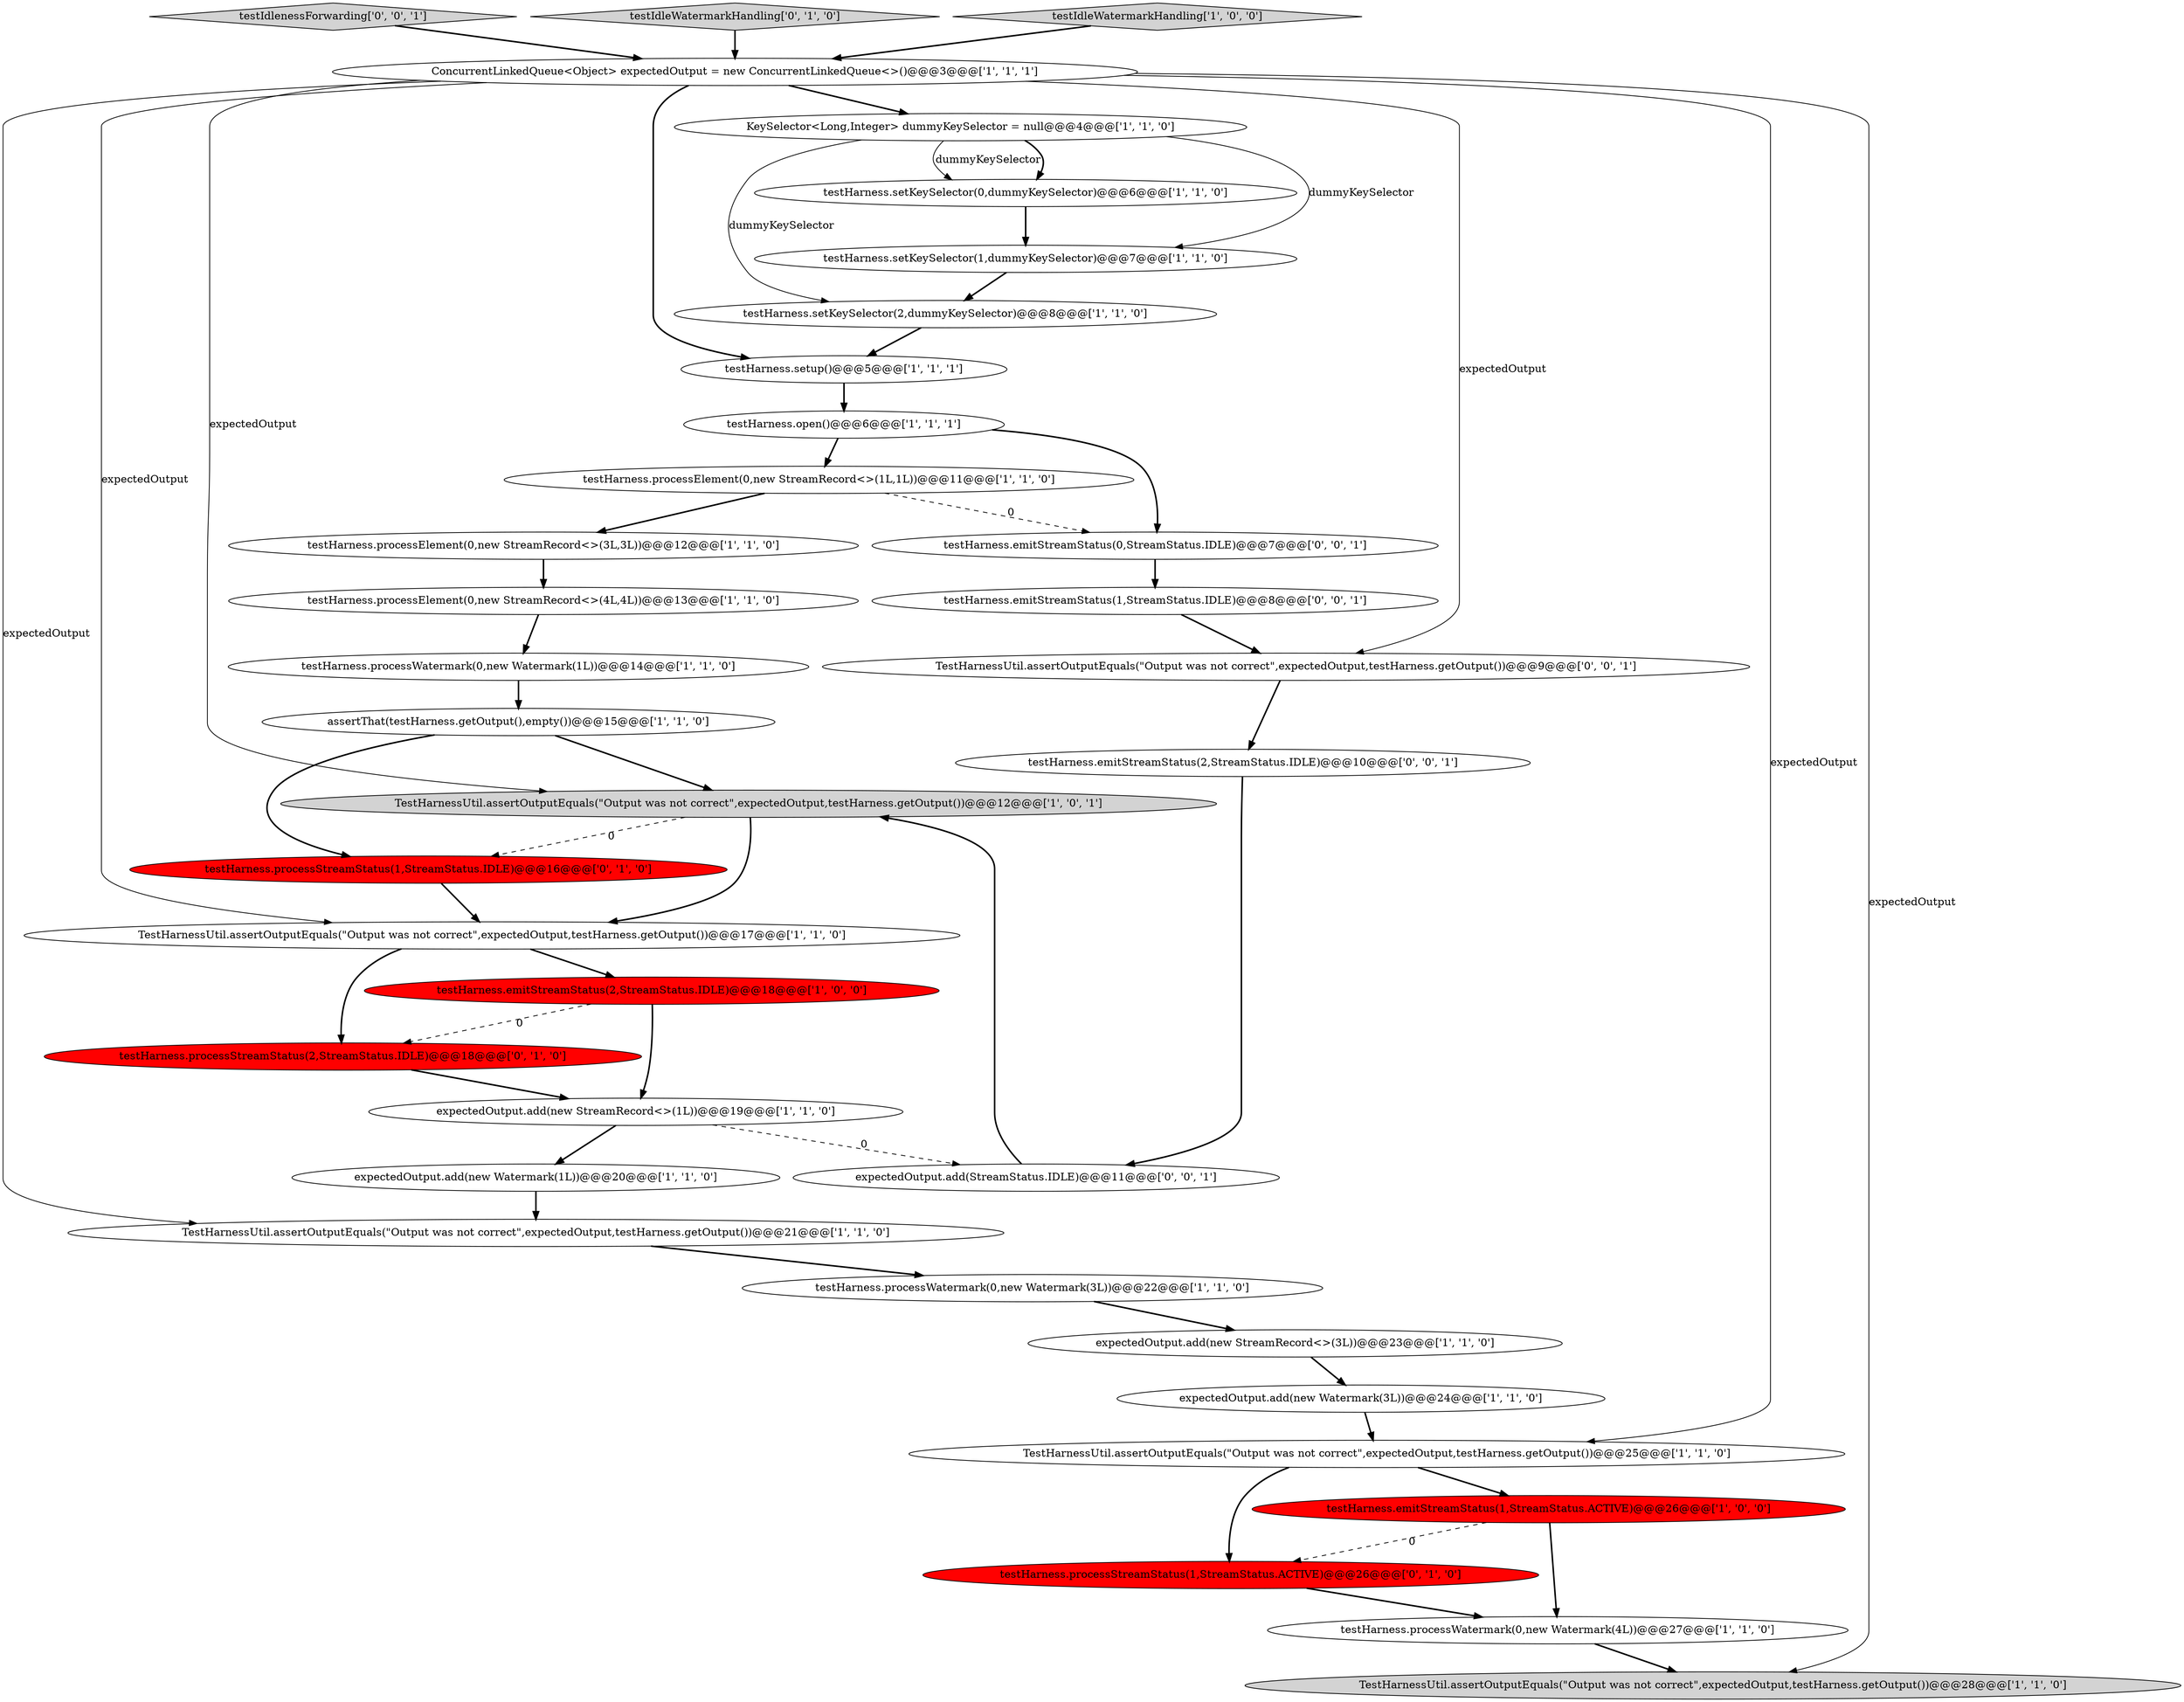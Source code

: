 digraph {
35 [style = filled, label = "testIdlenessForwarding['0', '0', '1']", fillcolor = lightgray, shape = diamond image = "AAA0AAABBB3BBB"];
26 [style = filled, label = "testIdleWatermarkHandling['0', '1', '0']", fillcolor = lightgray, shape = diamond image = "AAA0AAABBB2BBB"];
11 [style = filled, label = "KeySelector<Long,Integer> dummyKeySelector = null@@@4@@@['1', '1', '0']", fillcolor = white, shape = ellipse image = "AAA0AAABBB1BBB"];
2 [style = filled, label = "TestHarnessUtil.assertOutputEquals(\"Output was not correct\",expectedOutput,testHarness.getOutput())@@@21@@@['1', '1', '0']", fillcolor = white, shape = ellipse image = "AAA0AAABBB1BBB"];
20 [style = filled, label = "testHarness.setup()@@@5@@@['1', '1', '1']", fillcolor = white, shape = ellipse image = "AAA0AAABBB1BBB"];
12 [style = filled, label = "TestHarnessUtil.assertOutputEquals(\"Output was not correct\",expectedOutput,testHarness.getOutput())@@@12@@@['1', '0', '1']", fillcolor = lightgray, shape = ellipse image = "AAA0AAABBB1BBB"];
27 [style = filled, label = "testHarness.processStreamStatus(1,StreamStatus.ACTIVE)@@@26@@@['0', '1', '0']", fillcolor = red, shape = ellipse image = "AAA1AAABBB2BBB"];
23 [style = filled, label = "testHarness.processElement(0,new StreamRecord<>(1L,1L))@@@11@@@['1', '1', '0']", fillcolor = white, shape = ellipse image = "AAA0AAABBB1BBB"];
8 [style = filled, label = "testIdleWatermarkHandling['1', '0', '0']", fillcolor = lightgray, shape = diamond image = "AAA0AAABBB1BBB"];
29 [style = filled, label = "testHarness.processStreamStatus(2,StreamStatus.IDLE)@@@18@@@['0', '1', '0']", fillcolor = red, shape = ellipse image = "AAA1AAABBB2BBB"];
17 [style = filled, label = "expectedOutput.add(new StreamRecord<>(1L))@@@19@@@['1', '1', '0']", fillcolor = white, shape = ellipse image = "AAA0AAABBB1BBB"];
5 [style = filled, label = "testHarness.open()@@@6@@@['1', '1', '1']", fillcolor = white, shape = ellipse image = "AAA0AAABBB1BBB"];
10 [style = filled, label = "TestHarnessUtil.assertOutputEquals(\"Output was not correct\",expectedOutput,testHarness.getOutput())@@@25@@@['1', '1', '0']", fillcolor = white, shape = ellipse image = "AAA0AAABBB1BBB"];
19 [style = filled, label = "testHarness.processElement(0,new StreamRecord<>(3L,3L))@@@12@@@['1', '1', '0']", fillcolor = white, shape = ellipse image = "AAA0AAABBB1BBB"];
14 [style = filled, label = "expectedOutput.add(new Watermark(3L))@@@24@@@['1', '1', '0']", fillcolor = white, shape = ellipse image = "AAA0AAABBB1BBB"];
7 [style = filled, label = "TestHarnessUtil.assertOutputEquals(\"Output was not correct\",expectedOutput,testHarness.getOutput())@@@17@@@['1', '1', '0']", fillcolor = white, shape = ellipse image = "AAA0AAABBB1BBB"];
33 [style = filled, label = "testHarness.emitStreamStatus(2,StreamStatus.IDLE)@@@10@@@['0', '0', '1']", fillcolor = white, shape = ellipse image = "AAA0AAABBB3BBB"];
30 [style = filled, label = "expectedOutput.add(StreamStatus.IDLE)@@@11@@@['0', '0', '1']", fillcolor = white, shape = ellipse image = "AAA0AAABBB3BBB"];
31 [style = filled, label = "TestHarnessUtil.assertOutputEquals(\"Output was not correct\",expectedOutput,testHarness.getOutput())@@@9@@@['0', '0', '1']", fillcolor = white, shape = ellipse image = "AAA0AAABBB3BBB"];
24 [style = filled, label = "testHarness.processElement(0,new StreamRecord<>(4L,4L))@@@13@@@['1', '1', '0']", fillcolor = white, shape = ellipse image = "AAA0AAABBB1BBB"];
22 [style = filled, label = "testHarness.emitStreamStatus(2,StreamStatus.IDLE)@@@18@@@['1', '0', '0']", fillcolor = red, shape = ellipse image = "AAA1AAABBB1BBB"];
16 [style = filled, label = "ConcurrentLinkedQueue<Object> expectedOutput = new ConcurrentLinkedQueue<>()@@@3@@@['1', '1', '1']", fillcolor = white, shape = ellipse image = "AAA0AAABBB1BBB"];
0 [style = filled, label = "testHarness.processWatermark(0,new Watermark(1L))@@@14@@@['1', '1', '0']", fillcolor = white, shape = ellipse image = "AAA0AAABBB1BBB"];
6 [style = filled, label = "assertThat(testHarness.getOutput(),empty())@@@15@@@['1', '1', '0']", fillcolor = white, shape = ellipse image = "AAA0AAABBB1BBB"];
25 [style = filled, label = "testHarness.emitStreamStatus(1,StreamStatus.ACTIVE)@@@26@@@['1', '0', '0']", fillcolor = red, shape = ellipse image = "AAA1AAABBB1BBB"];
32 [style = filled, label = "testHarness.emitStreamStatus(0,StreamStatus.IDLE)@@@7@@@['0', '0', '1']", fillcolor = white, shape = ellipse image = "AAA0AAABBB3BBB"];
9 [style = filled, label = "testHarness.processWatermark(0,new Watermark(3L))@@@22@@@['1', '1', '0']", fillcolor = white, shape = ellipse image = "AAA0AAABBB1BBB"];
3 [style = filled, label = "expectedOutput.add(new Watermark(1L))@@@20@@@['1', '1', '0']", fillcolor = white, shape = ellipse image = "AAA0AAABBB1BBB"];
18 [style = filled, label = "TestHarnessUtil.assertOutputEquals(\"Output was not correct\",expectedOutput,testHarness.getOutput())@@@28@@@['1', '1', '0']", fillcolor = lightgray, shape = ellipse image = "AAA0AAABBB1BBB"];
28 [style = filled, label = "testHarness.processStreamStatus(1,StreamStatus.IDLE)@@@16@@@['0', '1', '0']", fillcolor = red, shape = ellipse image = "AAA1AAABBB2BBB"];
13 [style = filled, label = "expectedOutput.add(new StreamRecord<>(3L))@@@23@@@['1', '1', '0']", fillcolor = white, shape = ellipse image = "AAA0AAABBB1BBB"];
15 [style = filled, label = "testHarness.setKeySelector(0,dummyKeySelector)@@@6@@@['1', '1', '0']", fillcolor = white, shape = ellipse image = "AAA0AAABBB1BBB"];
4 [style = filled, label = "testHarness.processWatermark(0,new Watermark(4L))@@@27@@@['1', '1', '0']", fillcolor = white, shape = ellipse image = "AAA0AAABBB1BBB"];
21 [style = filled, label = "testHarness.setKeySelector(1,dummyKeySelector)@@@7@@@['1', '1', '0']", fillcolor = white, shape = ellipse image = "AAA0AAABBB1BBB"];
1 [style = filled, label = "testHarness.setKeySelector(2,dummyKeySelector)@@@8@@@['1', '1', '0']", fillcolor = white, shape = ellipse image = "AAA0AAABBB1BBB"];
34 [style = filled, label = "testHarness.emitStreamStatus(1,StreamStatus.IDLE)@@@8@@@['0', '0', '1']", fillcolor = white, shape = ellipse image = "AAA0AAABBB3BBB"];
8->16 [style = bold, label=""];
11->21 [style = solid, label="dummyKeySelector"];
11->1 [style = solid, label="dummyKeySelector"];
29->17 [style = bold, label=""];
35->16 [style = bold, label=""];
16->11 [style = bold, label=""];
5->23 [style = bold, label=""];
0->6 [style = bold, label=""];
15->21 [style = bold, label=""];
24->0 [style = bold, label=""];
10->27 [style = bold, label=""];
16->12 [style = solid, label="expectedOutput"];
22->29 [style = dashed, label="0"];
28->7 [style = bold, label=""];
1->20 [style = bold, label=""];
14->10 [style = bold, label=""];
25->4 [style = bold, label=""];
34->31 [style = bold, label=""];
4->18 [style = bold, label=""];
32->34 [style = bold, label=""];
2->9 [style = bold, label=""];
11->15 [style = solid, label="dummyKeySelector"];
12->7 [style = bold, label=""];
11->15 [style = bold, label=""];
16->2 [style = solid, label="expectedOutput"];
20->5 [style = bold, label=""];
19->24 [style = bold, label=""];
23->32 [style = dashed, label="0"];
5->32 [style = bold, label=""];
26->16 [style = bold, label=""];
7->22 [style = bold, label=""];
27->4 [style = bold, label=""];
16->7 [style = solid, label="expectedOutput"];
16->18 [style = solid, label="expectedOutput"];
30->12 [style = bold, label=""];
3->2 [style = bold, label=""];
10->25 [style = bold, label=""];
25->27 [style = dashed, label="0"];
12->28 [style = dashed, label="0"];
31->33 [style = bold, label=""];
23->19 [style = bold, label=""];
21->1 [style = bold, label=""];
17->3 [style = bold, label=""];
33->30 [style = bold, label=""];
22->17 [style = bold, label=""];
16->10 [style = solid, label="expectedOutput"];
16->20 [style = bold, label=""];
17->30 [style = dashed, label="0"];
13->14 [style = bold, label=""];
16->31 [style = solid, label="expectedOutput"];
6->28 [style = bold, label=""];
9->13 [style = bold, label=""];
7->29 [style = bold, label=""];
6->12 [style = bold, label=""];
}
